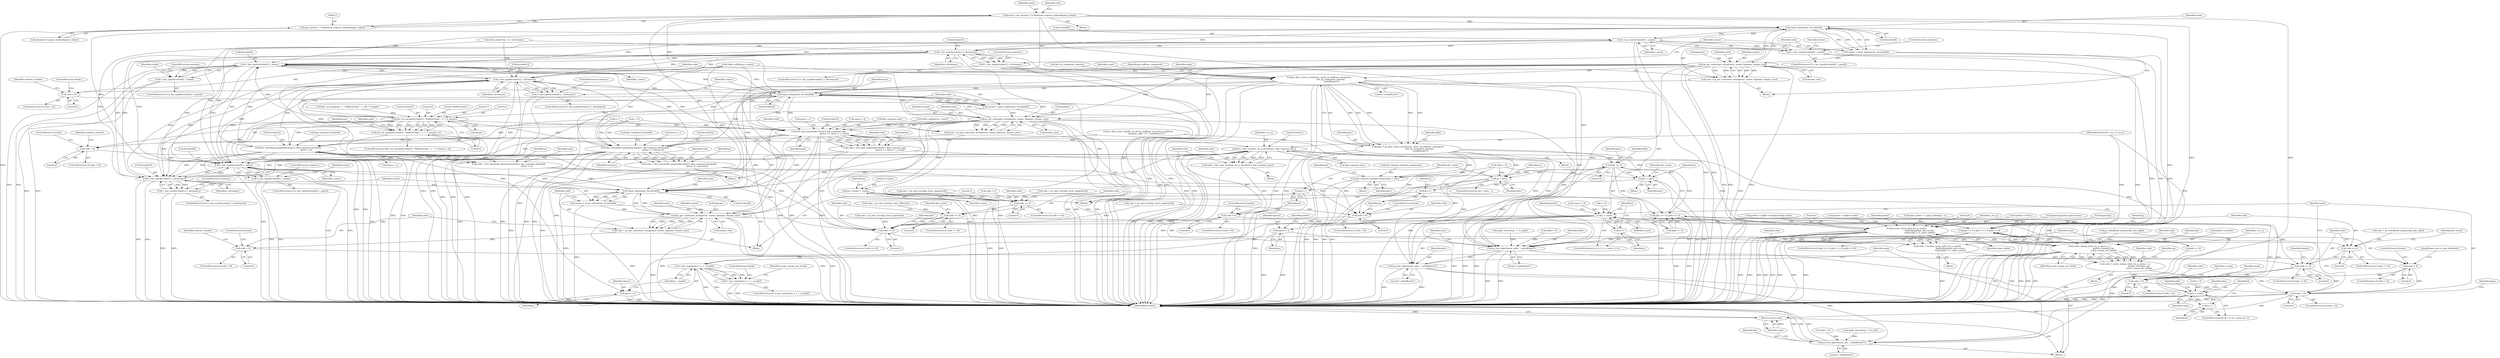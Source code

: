 digraph "0_ghostscript_f5c7555c30393e64ec1f5ab0dfae5b55b3b3fc78@pointer" {
"1000209" [label="(Call,mem = (gs_memory_t *) idmemory->spaces_indexed[space_index])"];
"1000211" [label="(Call,(gs_memory_t *) idmemory->spaces_indexed[space_index])"];
"1000287" [label="(Call,name_index(mem, &rvalue[0]))"];
"1000269" [label="(Call,r_has_type(&rvalue[0], t_name))"];
"1000268" [label="(Call,!r_has_type(&rvalue[0], t_name))"];
"1000278" [label="(Call,r_has_type(&rvalue[1], t_dictionary))"];
"1000277" [label="(Call,!r_has_type(&rvalue[1], t_dictionary))"];
"1000455" [label="(Call,r_has_type(&rvalue[0], t_name))"];
"1000454" [label="(Call,!r_has_type(&rvalue[0], t_name))"];
"1000464" [label="(Call,r_has_type(&rvalue[1], t_dictionary))"];
"1000463" [label="(Call,!r_has_type(&rvalue[1], t_dictionary))"];
"1000473" [label="(Call,name_index(mem, &rvalue[0]))"];
"1000471" [label="(Call,cname = name_index(mem, &rvalue[0]))"];
"1000481" [label="(Call,gs_get_colorname_string(mem, cname, &pname, &name_size))"];
"1000479" [label="(Call,code = gs_get_colorname_string(mem, cname, &pname, &name_size))"];
"1000489" [label="(Call,code < 0)"];
"1000643" [label="(Call,code >= 0)"];
"1000686" [label="(Call,code >= 0)"];
"1000791" [label="(Call,code >= 0)"];
"1000983" [label="(Call,code < 0)"];
"1001013" [label="(Call,code < 0)"];
"1001029" [label="(Return,return code;)"];
"1000505" [label="(Call,pc->cname = cname)"];
"1000551" [label="(Call,dict_spot_params(&rvalue[1], &pc->params.spot,\n                                                sprocs + j, tprocs + j, mem))"];
"1000549" [label="(Call,code = dict_spot_params(&rvalue[1], &pc->params.spot,\n                                                sprocs + j, tprocs + j, mem))"];
"1000634" [label="(Call,code < 0)"];
"1000712" [label="(Call,r_has_type(&rvalue[0], t_name))"];
"1000711" [label="(Call,!r_has_type(&rvalue[0], t_name))"];
"1000721" [label="(Call,r_has_type(&rvalue[1], t_dictionary))"];
"1000720" [label="(Call,!r_has_type(&rvalue[1], t_dictionary))"];
"1000730" [label="(Call,name_index(mem, &rvalue[0]))"];
"1000728" [label="(Call,cname = name_index(mem, &rvalue[0]))"];
"1000738" [label="(Call,gs_get_colorname_string(mem, cname, &pname, &name_size))"];
"1000736" [label="(Call,code = gs_get_colorname_string(mem, cname, &pname, &name_size))"];
"1000746" [label="(Call,code < 0)"];
"1001017" [label="(Call,gs_free_object(mem, pdht, \".sethalftone5\"))"];
"1001021" [label="(Call,gs_free_object(mem, phtc, \".sethalftone5\"))"];
"1001025" [label="(Call,gs_free_object(mem, pht, \".sethalftone5\"))"];
"1000771" [label="(Call,dict_spot_results(i_ctx_p, &rvalue[1], &pc->params.spot))"];
"1000769" [label="(Call,code = dict_spot_results(i_ctx_p, &rvalue[1], &pc->params.spot))"];
"1000784" [label="(Call,code < 0)"];
"1000927" [label="(Call,zscreen_enum_init(i_ctx_p, porder,\n                                         &phtc[j].params.spot.screen,\n                                         &sprocs[j], 0, 0, space_index))"];
"1000925" [label="(Call,code = zscreen_enum_init(i_ctx_p, porder,\n                                         &phtc[j].params.spot.screen,\n                                         &sprocs[j], 0, 0, space_index))"];
"1000948" [label="(Call,code < 0)"];
"1000967" [label="(Call,zcolor_remap_one(i_ctx_p, tprocs + j,\n                                            porder->transfer, igs,\n                                            zcolor_remap_one_finish))"];
"1000965" [label="(Call,code = zcolor_remap_one(i_ctx_p, tprocs + j,\n                                            porder->transfer, igs,\n                                            zcolor_remap_one_finish))"];
"1000521" [label="(Call,dict_int_param(&rvalue[1], \"HalftoneType\", 1, 7, 0, &type))"];
"1000520" [label="(Call,dict_int_param(&rvalue[1], \"HalftoneType\", 1, 7, 0, &type) < 0)"];
"1000589" [label="(Call,dict_threshold_params(&rvalue[1], &pc->params.threshold,\n                                                        tprocs + j))"];
"1000587" [label="(Call,code = dict_threshold_params(&rvalue[1], &pc->params.threshold,\n                                                        tprocs + j))"];
"1000612" [label="(Call,dict_threshold2_params(&rvalue[1], &pc->params.threshold2,\n                                                        tprocs + j, imemory))"];
"1000610" [label="(Call,code = dict_threshold2_params(&rvalue[1], &pc->params.threshold2,\n                                                        tprocs + j, imemory))"];
"1000285" [label="(Call,cname = name_index(mem, &rvalue[0]))"];
"1000295" [label="(Call,gs_get_colorname_string(mem, cname, &pname, &name_size))"];
"1000293" [label="(Call,code = gs_get_colorname_string(mem, cname, &pname, &name_size))"];
"1000303" [label="(Call,code < 0)"];
"1000362" [label="(Call,code >= 0)"];
"1000424" [label="(Call,code >= 0)"];
"1000386" [label="(Call,gs_alloc_struct_array(mem, count, gs_halftone_component,\n                                     &st_ht_component_element,\n                                     \".sethalftone5\"))"];
"1000384" [label="(Call,phtc = gs_alloc_struct_array(mem, count, gs_halftone_component,\n                                     &st_ht_component_element,\n                                     \".sethalftone5\"))"];
"1000409" [label="(Call,phtc == 0)"];
"1000408" [label="(Call,phtc == 0 || pdht == 0)"];
"1000404" [label="(Call,pht == 0 || phtc == 0 || pdht == 0)"];
"1000437" [label="(Call,pc = phtc)"];
"1000638" [label="(Call,pc++)"];
"1000652" [label="(Call,pht->params.multiple.components = phtc)"];
"1000695" [label="(Call,pc = phtc)"];
"1000788" [label="(Call,pc++)"];
"1000852" [label="(Call,j < count)"];
"1000855" [label="(Call,j++)"];
"1000889" [label="(Call,k < count)"];
"1000892" [label="(Call,k++)"];
"1000955" [label="(Call,r_has_type(tprocs + j, t__invalid))"];
"1000954" [label="(Call,!r_has_type(tprocs + j, t__invalid))"];
"1000956" [label="(Call,tprocs + j)"];
"1000969" [label="(Call,tprocs + j)"];
"1000641" [label="(Identifier,j)"];
"1000465" [label="(Call,&rvalue[1])"];
"1000281" [label="(Identifier,rvalue)"];
"1000484" [label="(Call,&pname)"];
"1000404" [label="(Call,pht == 0 || phtc == 0 || pdht == 0)"];
"1000296" [label="(Identifier,mem)"];
"1000697" [label="(Identifier,phtc)"];
"1000640" [label="(Call,j++)"];
"1000409" [label="(Call,phtc == 0)"];
"1000710" [label="(ControlStructure,if (!r_has_type(&rvalue[0], t_name)))"];
"1000363" [label="(Identifier,code)"];
"1000425" [label="(Identifier,code)"];
"1000900" [label="(Identifier,pdht)"];
"1000637" [label="(ControlStructure,break;)"];
"1000687" [label="(Identifier,code)"];
"1000889" [label="(Call,k < count)"];
"1000613" [label="(Call,&rvalue[1])"];
"1000549" [label="(Call,code = dict_spot_params(&rvalue[1], &pc->params.spot,\n                                                sprocs + j, tprocs + j, mem))"];
"1000791" [label="(Call,code >= 0)"];
"1001028" [label="(Literal,\".sethalftone5\")"];
"1000462" [label="(ControlStructure,if (!r_has_type(&rvalue[1], t_dictionary)))"];
"1000839" [label="(Call,make_istruct(esp - 1, 0, pdht))"];
"1000386" [label="(Call,gs_alloc_struct_array(mem, count, gs_halftone_component,\n                                     &st_ht_component_element,\n                                     \".sethalftone5\"))"];
"1000267" [label="(ControlStructure,if (!r_has_type(&rvalue[0], t_name)))"];
"1000472" [label="(Identifier,cname)"];
"1000300" [label="(Call,&name_size)"];
"1000456" [label="(Call,&rvalue[0])"];
"1000726" [label="(Identifier,t_dictionary)"];
"1001027" [label="(Identifier,pht)"];
"1001014" [label="(Identifier,code)"];
"1000411" [label="(Literal,0)"];
"1000786" [label="(Literal,0)"];
"1000541" [label="(Block,)"];
"1000959" [label="(Identifier,t__invalid)"];
"1000967" [label="(Call,zcolor_remap_one(i_ctx_p, tprocs + j,\n                                            porder->transfer, igs,\n                                            zcolor_remap_one_finish))"];
"1000926" [label="(Identifier,code)"];
"1000785" [label="(Identifier,code)"];
"1000886" [label="(Call,k = 0)"];
"1000471" [label="(Call,cname = name_index(mem, &rvalue[0]))"];
"1000906" [label="(Call,porder = &pdht->components[k].corder)"];
"1000439" [label="(Identifier,phtc)"];
"1001017" [label="(Call,gs_free_object(mem, pdht, \".sethalftone5\"))"];
"1000638" [label="(Call,pc++)"];
"1000297" [label="(Identifier,cname)"];
"1000394" [label="(Identifier,pdht)"];
"1000646" [label="(Block,)"];
"1001026" [label="(Identifier,mem)"];
"1000145" [label="(Call,*pht = 0)"];
"1000413" [label="(Identifier,pdht)"];
"1000956" [label="(Call,tprocs + j)"];
"1000276" [label="(ControlStructure,if (!r_has_type(&rvalue[1], t_dictionary)))"];
"1000486" [label="(Call,&name_size)"];
"1000193" [label="(Call,check_type(*(op - 1), t_dictionary))"];
"1000746" [label="(Call,code < 0)"];
"1000720" [label="(Call,!r_has_type(&rvalue[1], t_dictionary))"];
"1000947" [label="(ControlStructure,if (code < 0))"];
"1000644" [label="(Identifier,code)"];
"1001016" [label="(Block,)"];
"1000978" [label="(Identifier,op)"];
"1000751" [label="(Identifier,colorant_number)"];
"1000605" [label="(Identifier,pc)"];
"1000927" [label="(Call,zscreen_enum_init(i_ctx_p, porder,\n                                         &phtc[j].params.spot.screen,\n                                         &sprocs[j], 0, 0, space_index))"];
"1000983" [label="(Call,code < 0)"];
"1000962" [label="(Identifier,zcolor_remap_one_ostack)"];
"1001018" [label="(Identifier,mem)"];
"1000748" [label="(Literal,0)"];
"1000610" [label="(Call,code = dict_threshold2_params(&rvalue[1], &pc->params.threshold2,\n                                                        tprocs + j, imemory))"];
"1000719" [label="(ControlStructure,if (!r_has_type(&rvalue[1], t_dictionary)))"];
"1000393" [label="(Call,rc_alloc_struct_0(pdht, gx_device_halftone, &st_device_halftone,\n                          imemory, pdht = 0, \".sethalftone5\"))"];
"1001025" [label="(Call,gs_free_object(mem, pht, \".sethalftone5\"))"];
"1000790" [label="(ControlStructure,if (code >= 0))"];
"1000944" [label="(Literal,0)"];
"1000392" [label="(Literal,\".sethalftone5\")"];
"1000920" [label="(Identifier,phtc)"];
"1000488" [label="(ControlStructure,if (code < 0))"];
"1000551" [label="(Call,dict_spot_params(&rvalue[1], &pc->params.spot,\n                                                sprocs + j, tprocs + j, mem))"];
"1000277" [label="(Call,!r_has_type(&rvalue[1], t_dictionary))"];
"1000543" [label="(Call,code = gs_note_error(gs_error_rangecheck))"];
"1000985" [label="(Literal,0)"];
"1000722" [label="(Call,&rvalue[1])"];
"1000789" [label="(Identifier,pc)"];
"1000696" [label="(Identifier,pc)"];
"1000455" [label="(Call,r_has_type(&rvalue[0], t_name))"];
"1000302" [label="(ControlStructure,if (code < 0))"];
"1000519" [label="(ControlStructure,if (dict_int_param(&rvalue[1], \"HalftoneType\", 1, 7, 0, &type) < 0))"];
"1000971" [label="(Identifier,j)"];
"1000213" [label="(Call,idmemory->spaces_indexed[space_index])"];
"1000385" [label="(Identifier,phtc)"];
"1000833" [label="(Call,make_istruct(esp - 2, 0, pht))"];
"1000210" [label="(Identifier,mem)"];
"1000975" [label="(Identifier,igs)"];
"1000868" [label="(Call,porder = &pdht->order)"];
"1000424" [label="(Call,code >= 0)"];
"1000893" [label="(Identifier,k)"];
"1000951" [label="(ControlStructure,break;)"];
"1000929" [label="(Identifier,porder)"];
"1000848" [label="(ControlStructure,for (j = 0; j < count; j++))"];
"1000953" [label="(ControlStructure,if (!r_has_type(tprocs + j, t__invalid)))"];
"1000770" [label="(Identifier,code)"];
"1000952" [label="(JumpTarget,case ht_type_threshold:)"];
"1000445" [label="(Identifier,dict_enum)"];
"1000955" [label="(Call,r_has_type(tprocs + j, t__invalid))"];
"1000948" [label="(Call,code < 0)"];
"1000364" [label="(Literal,0)"];
"1000688" [label="(Literal,0)"];
"1000417" [label="(Identifier,j)"];
"1000408" [label="(Call,phtc == 0 || pdht == 0)"];
"1000980" [label="(ControlStructure,break;)"];
"1000405" [label="(Call,pht == 0)"];
"1000203" [label="(Call,space_index = r_space_index(op - 1))"];
"1000712" [label="(Call,r_has_type(&rvalue[0], t_name))"];
"1000772" [label="(Identifier,i_ctx_p)"];
"1000284" [label="(ControlStructure,continue;)"];
"1000729" [label="(Identifier,cname)"];
"1000491" [label="(Literal,0)"];
"1000520" [label="(Call,dict_int_param(&rvalue[1], \"HalftoneType\", 1, 7, 0, &type) < 0)"];
"1000787" [label="(ControlStructure,break;)"];
"1001015" [label="(Literal,0)"];
"1000783" [label="(ControlStructure,if (code < 0))"];
"1000945" [label="(Literal,0)"];
"1000960" [label="(Block,)"];
"1000891" [label="(Identifier,count)"];
"1000219" [label="(Identifier,code)"];
"1000512" [label="(Identifier,pc)"];
"1000469" [label="(Identifier,t_dictionary)"];
"1000209" [label="(Call,mem = (gs_memory_t *) idmemory->spaces_indexed[space_index])"];
"1000275" [label="(ControlStructure,continue;)"];
"1001012" [label="(ControlStructure,if (code < 0))"];
"1000475" [label="(Call,&rvalue[0])"];
"1000685" [label="(ControlStructure,if (code >= 0))"];
"1000745" [label="(ControlStructure,if (code < 0))"];
"1000652" [label="(Call,pht->params.multiple.components = phtc)"];
"1000274" [label="(Identifier,t_name)"];
"1000134" [label="(Call,*phtc = 0)"];
"1000711" [label="(Call,!r_has_type(&rvalue[0], t_name))"];
"1000984" [label="(Identifier,code)"];
"1000298" [label="(Call,&pname)"];
"1000220" [label="(Call,dict_int_param(op - 1, \"HalftoneType\", 1, 100, 0, &type))"];
"1000982" [label="(ControlStructure,if (code < 0))"];
"1000470" [label="(ControlStructure,continue;)"];
"1000717" [label="(Identifier,t_name)"];
"1000473" [label="(Call,name_index(mem, &rvalue[0]))"];
"1000721" [label="(Call,r_has_type(&rvalue[1], t_dictionary))"];
"1000639" [label="(Identifier,pc)"];
"1001024" [label="(Literal,\".sethalftone5\")"];
"1000489" [label="(Call,code < 0)"];
"1000126" [label="(MethodParameterIn,i_ctx_t *i_ctx_p)"];
"1000768" [label="(Block,)"];
"1000532" [label="(Literal,0)"];
"1000633" [label="(ControlStructure,if (code < 0))"];
"1000730" [label="(Call,name_index(mem, &rvalue[0]))"];
"1000463" [label="(Call,!r_has_type(&rvalue[1], t_dictionary))"];
"1000303" [label="(Call,code < 0)"];
"1000341" [label="(Call,code = gs_note_error(gs_error_rangecheck))"];
"1000739" [label="(Identifier,mem)"];
"1000724" [label="(Identifier,rvalue)"];
"1000285" [label="(Call,cname = name_index(mem, &rvalue[0]))"];
"1000295" [label="(Call,gs_get_colorname_string(mem, cname, &pname, &name_size))"];
"1000269" [label="(Call,r_has_type(&rvalue[0], t_name))"];
"1000792" [label="(Identifier,code)"];
"1000849" [label="(Call,j = 0)"];
"1000474" [label="(Identifier,mem)"];
"1000255" [label="(Block,)"];
"1000727" [label="(ControlStructure,continue;)"];
"1000460" [label="(Identifier,t_name)"];
"1000695" [label="(Call,pc = phtc)"];
"1000279" [label="(Call,&rvalue[1])"];
"1000612" [label="(Call,dict_threshold2_params(&rvalue[1], &pc->params.threshold2,\n                                                        tprocs + j, imemory))"];
"1000771" [label="(Call,dict_spot_results(i_ctx_p, &rvalue[1], &pc->params.spot))"];
"1000740" [label="(Identifier,cname)"];
"1000600" [label="(Call,tprocs + j)"];
"1000550" [label="(Identifier,code)"];
"1000635" [label="(Identifier,code)"];
"1001022" [label="(Identifier,mem)"];
"1000426" [label="(Literal,0)"];
"1000885" [label="(ControlStructure,for (k = 0; k < count; k++))"];
"1000483" [label="(Identifier,cname)"];
"1000365" [label="(Block,)"];
"1000438" [label="(Identifier,pc)"];
"1000362" [label="(Call,code >= 0)"];
"1000925" [label="(Call,code = zscreen_enum_init(i_ctx_p, porder,\n                                         &phtc[j].params.spot.screen,\n                                         &sprocs[j], 0, 0, space_index))"];
"1000694" [label="(ControlStructure,for (pc = phtc; ; ))"];
"1000856" [label="(Identifier,j)"];
"1000283" [label="(Identifier,t_dictionary)"];
"1000565" [label="(Call,tprocs + j)"];
"1000268" [label="(Call,!r_has_type(&rvalue[0], t_name))"];
"1000588" [label="(Identifier,code)"];
"1000860" [label="(Identifier,porder)"];
"1000412" [label="(Call,pdht == 0)"];
"1000634" [label="(Call,code < 0)"];
"1000737" [label="(Identifier,code)"];
"1000972" [label="(Call,porder->transfer)"];
"1000698" [label="(Block,)"];
"1000387" [label="(Identifier,mem)"];
"1000853" [label="(Identifier,j)"];
"1000957" [label="(Identifier,tprocs)"];
"1000660" [label="(Identifier,phtc)"];
"1000954" [label="(Call,!r_has_type(tprocs + j, t__invalid))"];
"1000793" [label="(Literal,0)"];
"1000966" [label="(Identifier,code)"];
"1000270" [label="(Call,&rvalue[0])"];
"1000552" [label="(Call,&rvalue[1])"];
"1000797" [label="(Identifier,odepth)"];
"1000308" [label="(Identifier,colorant_number)"];
"1000464" [label="(Call,r_has_type(&rvalue[1], t_dictionary))"];
"1000973" [label="(Identifier,porder)"];
"1000691" [label="(Identifier,dict_enum)"];
"1000741" [label="(Call,&pname)"];
"1000305" [label="(Literal,0)"];
"1000357" [label="(Call,code = gs_note_error(gs_error_rangecheck))"];
"1000645" [label="(Literal,0)"];
"1000989" [label="(Identifier,o_stack)"];
"1000522" [label="(Call,&rvalue[1])"];
"1000494" [label="(Identifier,colorant_number)"];
"1000530" [label="(Call,&type)"];
"1000626" [label="(Identifier,imemory)"];
"1000211" [label="(Call,(gs_memory_t *) idmemory->spaces_indexed[space_index])"];
"1000287" [label="(Call,name_index(mem, &rvalue[0]))"];
"1000731" [label="(Identifier,mem)"];
"1000149" [label="(Call,*pdht = 0)"];
"1000371" [label="(Call,refset_null(tprocs, count))"];
"1000492" [label="(ControlStructure,break;)"];
"1000367" [label="(Literal,5)"];
"1000718" [label="(ControlStructure,continue;)"];
"1001032" [label="(Identifier,npop)"];
"1001030" [label="(Identifier,code)"];
"1000479" [label="(Call,code = gs_get_colorname_string(mem, cname, &pname, &name_size))"];
"1000642" [label="(ControlStructure,if (code >= 0))"];
"1000665" [label="(Identifier,pht)"];
"1000433" [label="(Block,)"];
"1000968" [label="(Identifier,i_ctx_p)"];
"1000304" [label="(Identifier,code)"];
"1000617" [label="(Call,&pc->params.threshold2)"];
"1000231" [label="(Call,code < 0)"];
"1001010" [label="(Identifier,npop)"];
"1000437" [label="(Call,pc = phtc)"];
"1000509" [label="(Identifier,cname)"];
"1000127" [label="(Block,)"];
"1000562" [label="(Call,sprocs + j)"];
"1000928" [label="(Identifier,i_ctx_p)"];
"1000859" [label="(Call,*porder = NULL)"];
"1000653" [label="(Call,pht->params.multiple.components)"];
"1000949" [label="(Identifier,code)"];
"1000390" [label="(Call,&st_ht_component_element)"];
"1000289" [label="(Call,&rvalue[0])"];
"1000587" [label="(Call,code = dict_threshold_params(&rvalue[1], &pc->params.threshold,\n                                                        tprocs + j))"];
"1000286" [label="(Identifier,cname)"];
"1000623" [label="(Call,tprocs + j)"];
"1000679" [label="(Call,code = gs_sethalftone_prepare(igs, pht, pdht))"];
"1000611" [label="(Identifier,code)"];
"1000403" [label="(ControlStructure,if (pht == 0 || phtc == 0 || pdht == 0))"];
"1000892" [label="(Call,k++)"];
"1000454" [label="(Call,!r_has_type(&rvalue[0], t_name))"];
"1000506" [label="(Call,pc->cname)"];
"1000490" [label="(Identifier,code)"];
"1000852" [label="(Call,j < count)"];
"1000361" [label="(ControlStructure,if (code >= 0))"];
"1000950" [label="(Literal,0)"];
"1000594" [label="(Call,&pc->params.threshold)"];
"1000529" [label="(Literal,0)"];
"1000590" [label="(Call,&rvalue[1])"];
"1000965" [label="(Call,code = zcolor_remap_one(i_ctx_p, tprocs + j,\n                                            porder->transfer, igs,\n                                            zcolor_remap_one_finish))"];
"1000556" [label="(Call,&pc->params.spot)"];
"1000480" [label="(Identifier,code)"];
"1000384" [label="(Call,phtc = gs_alloc_struct_array(mem, count, gs_halftone_component,\n                                     &st_ht_component_element,\n                                     \".sethalftone5\"))"];
"1000681" [label="(Call,gs_sethalftone_prepare(igs, pht, pdht))"];
"1000738" [label="(Call,gs_get_colorname_string(mem, cname, &pname, &name_size))"];
"1000526" [label="(Literal,\"HalftoneType\")"];
"1000294" [label="(Identifier,code)"];
"1000534" [label="(Call,code = gs_note_error(gs_error_typecheck))"];
"1000855" [label="(Call,j++)"];
"1000930" [label="(Call,&phtc[j].params.spot.screen)"];
"1000736" [label="(Call,code = gs_get_colorname_string(mem, cname, &pname, &name_size))"];
"1000777" [label="(Call,&pc->params.spot)"];
"1000923" [label="(Block,)"];
"1000528" [label="(Literal,7)"];
"1000348" [label="(Call,count == 0)"];
"1000784" [label="(Call,code < 0)"];
"1000769" [label="(Call,code = dict_spot_results(i_ctx_p, &rvalue[1], &pc->params.spot))"];
"1000713" [label="(Call,&rvalue[0])"];
"1001023" [label="(Identifier,phtc)"];
"1000440" [label="(Block,)"];
"1000946" [label="(Identifier,space_index)"];
"1000467" [label="(Identifier,rvalue)"];
"1000749" [label="(ControlStructure,break;)"];
"1000969" [label="(Call,tprocs + j)"];
"1000527" [label="(Literal,1)"];
"1000636" [label="(Literal,0)"];
"1000958" [label="(Identifier,j)"];
"1001021" [label="(Call,gs_free_object(mem, phtc, \".sethalftone5\"))"];
"1001029" [label="(Return,return code;)"];
"1000728" [label="(Call,cname = name_index(mem, &rvalue[0]))"];
"1000747" [label="(Identifier,code)"];
"1000940" [label="(Call,&sprocs[j])"];
"1000589" [label="(Call,dict_threshold_params(&rvalue[1], &pc->params.threshold,\n                                                        tprocs + j))"];
"1000629" [label="(Identifier,pc)"];
"1000574" [label="(Identifier,pc)"];
"1000429" [label="(Identifier,dict_enum)"];
"1000788" [label="(Call,pc++)"];
"1001042" [label="(MethodReturn,RET)"];
"1000643" [label="(Call,code >= 0)"];
"1000423" [label="(ControlStructure,if (code >= 0))"];
"1000743" [label="(Call,&name_size)"];
"1001019" [label="(Identifier,pdht)"];
"1000540" [label="(Identifier,type)"];
"1000732" [label="(Call,&rvalue[0])"];
"1000976" [label="(Identifier,zcolor_remap_one_finish)"];
"1000306" [label="(ControlStructure,break;)"];
"1000970" [label="(Identifier,tprocs)"];
"1000461" [label="(ControlStructure,continue;)"];
"1000521" [label="(Call,dict_int_param(&rvalue[1], \"HalftoneType\", 1, 7, 0, &type))"];
"1001013" [label="(Call,code < 0)"];
"1000453" [label="(ControlStructure,if (!r_has_type(&rvalue[0], t_name)))"];
"1001020" [label="(Literal,\".sethalftone5\")"];
"1000482" [label="(Identifier,mem)"];
"1000288" [label="(Identifier,mem)"];
"1000773" [label="(Call,&rvalue[1])"];
"1000505" [label="(Call,pc->cname = cname)"];
"1000278" [label="(Call,r_has_type(&rvalue[1], t_dictionary))"];
"1000535" [label="(Identifier,code)"];
"1000419" [label="(Call,code = gs_note_error(gs_error_VMerror))"];
"1000388" [label="(Identifier,count)"];
"1000389" [label="(Identifier,gs_halftone_component)"];
"1000686" [label="(Call,code >= 0)"];
"1000410" [label="(Identifier,phtc)"];
"1000434" [label="(Call,j = 0)"];
"1000702" [label="(Identifier,dict_enum)"];
"1000890" [label="(Identifier,k)"];
"1000568" [label="(Identifier,mem)"];
"1000481" [label="(Call,gs_get_colorname_string(mem, cname, &pname, &name_size))"];
"1000649" [label="(Identifier,pht)"];
"1000368" [label="(Call,refset_null(sprocs, count))"];
"1000293" [label="(Call,code = gs_get_colorname_string(mem, cname, &pname, &name_size))"];
"1000854" [label="(Identifier,count)"];
"1000209" -> "1000127"  [label="AST: "];
"1000209" -> "1000211"  [label="CFG: "];
"1000210" -> "1000209"  [label="AST: "];
"1000211" -> "1000209"  [label="AST: "];
"1000219" -> "1000209"  [label="CFG: "];
"1000209" -> "1001042"  [label="DDG: "];
"1000209" -> "1001042"  [label="DDG: "];
"1000211" -> "1000209"  [label="DDG: "];
"1000209" -> "1000287"  [label="DDG: "];
"1000209" -> "1000386"  [label="DDG: "];
"1000209" -> "1000473"  [label="DDG: "];
"1000209" -> "1000730"  [label="DDG: "];
"1000209" -> "1001017"  [label="DDG: "];
"1000211" -> "1000213"  [label="CFG: "];
"1000212" -> "1000211"  [label="AST: "];
"1000213" -> "1000211"  [label="AST: "];
"1000211" -> "1001042"  [label="DDG: "];
"1000287" -> "1000285"  [label="AST: "];
"1000287" -> "1000289"  [label="CFG: "];
"1000288" -> "1000287"  [label="AST: "];
"1000289" -> "1000287"  [label="AST: "];
"1000285" -> "1000287"  [label="CFG: "];
"1000287" -> "1001042"  [label="DDG: "];
"1000287" -> "1000269"  [label="DDG: "];
"1000287" -> "1000285"  [label="DDG: "];
"1000287" -> "1000285"  [label="DDG: "];
"1000295" -> "1000287"  [label="DDG: "];
"1000269" -> "1000287"  [label="DDG: "];
"1000278" -> "1000287"  [label="DDG: "];
"1000287" -> "1000295"  [label="DDG: "];
"1000287" -> "1000455"  [label="DDG: "];
"1000287" -> "1000712"  [label="DDG: "];
"1000269" -> "1000268"  [label="AST: "];
"1000269" -> "1000274"  [label="CFG: "];
"1000270" -> "1000269"  [label="AST: "];
"1000274" -> "1000269"  [label="AST: "];
"1000268" -> "1000269"  [label="CFG: "];
"1000269" -> "1001042"  [label="DDG: "];
"1000269" -> "1001042"  [label="DDG: "];
"1000269" -> "1000268"  [label="DDG: "];
"1000269" -> "1000268"  [label="DDG: "];
"1000278" -> "1000269"  [label="DDG: "];
"1000269" -> "1000278"  [label="DDG: "];
"1000269" -> "1000455"  [label="DDG: "];
"1000269" -> "1000455"  [label="DDG: "];
"1000269" -> "1000712"  [label="DDG: "];
"1000269" -> "1000712"  [label="DDG: "];
"1000268" -> "1000267"  [label="AST: "];
"1000275" -> "1000268"  [label="CFG: "];
"1000281" -> "1000268"  [label="CFG: "];
"1000268" -> "1001042"  [label="DDG: "];
"1000268" -> "1001042"  [label="DDG: "];
"1000278" -> "1000277"  [label="AST: "];
"1000278" -> "1000283"  [label="CFG: "];
"1000279" -> "1000278"  [label="AST: "];
"1000283" -> "1000278"  [label="AST: "];
"1000277" -> "1000278"  [label="CFG: "];
"1000278" -> "1001042"  [label="DDG: "];
"1000278" -> "1001042"  [label="DDG: "];
"1000278" -> "1000277"  [label="DDG: "];
"1000278" -> "1000277"  [label="DDG: "];
"1000193" -> "1000278"  [label="DDG: "];
"1000278" -> "1000455"  [label="DDG: "];
"1000278" -> "1000464"  [label="DDG: "];
"1000278" -> "1000464"  [label="DDG: "];
"1000278" -> "1000712"  [label="DDG: "];
"1000278" -> "1000721"  [label="DDG: "];
"1000278" -> "1000721"  [label="DDG: "];
"1000277" -> "1000276"  [label="AST: "];
"1000284" -> "1000277"  [label="CFG: "];
"1000286" -> "1000277"  [label="CFG: "];
"1000277" -> "1001042"  [label="DDG: "];
"1000277" -> "1001042"  [label="DDG: "];
"1000455" -> "1000454"  [label="AST: "];
"1000455" -> "1000460"  [label="CFG: "];
"1000456" -> "1000455"  [label="AST: "];
"1000460" -> "1000455"  [label="AST: "];
"1000454" -> "1000455"  [label="CFG: "];
"1000455" -> "1001042"  [label="DDG: "];
"1000455" -> "1001042"  [label="DDG: "];
"1000455" -> "1000454"  [label="DDG: "];
"1000455" -> "1000454"  [label="DDG: "];
"1000464" -> "1000455"  [label="DDG: "];
"1000589" -> "1000455"  [label="DDG: "];
"1000473" -> "1000455"  [label="DDG: "];
"1000551" -> "1000455"  [label="DDG: "];
"1000612" -> "1000455"  [label="DDG: "];
"1000521" -> "1000455"  [label="DDG: "];
"1000455" -> "1000464"  [label="DDG: "];
"1000455" -> "1000473"  [label="DDG: "];
"1000455" -> "1000712"  [label="DDG: "];
"1000455" -> "1000712"  [label="DDG: "];
"1000454" -> "1000453"  [label="AST: "];
"1000461" -> "1000454"  [label="CFG: "];
"1000467" -> "1000454"  [label="CFG: "];
"1000454" -> "1001042"  [label="DDG: "];
"1000454" -> "1001042"  [label="DDG: "];
"1000464" -> "1000463"  [label="AST: "];
"1000464" -> "1000469"  [label="CFG: "];
"1000465" -> "1000464"  [label="AST: "];
"1000469" -> "1000464"  [label="AST: "];
"1000463" -> "1000464"  [label="CFG: "];
"1000464" -> "1001042"  [label="DDG: "];
"1000464" -> "1001042"  [label="DDG: "];
"1000464" -> "1000463"  [label="DDG: "];
"1000464" -> "1000463"  [label="DDG: "];
"1000589" -> "1000464"  [label="DDG: "];
"1000551" -> "1000464"  [label="DDG: "];
"1000612" -> "1000464"  [label="DDG: "];
"1000521" -> "1000464"  [label="DDG: "];
"1000193" -> "1000464"  [label="DDG: "];
"1000464" -> "1000473"  [label="DDG: "];
"1000464" -> "1000521"  [label="DDG: "];
"1000464" -> "1000712"  [label="DDG: "];
"1000464" -> "1000721"  [label="DDG: "];
"1000464" -> "1000721"  [label="DDG: "];
"1000463" -> "1000462"  [label="AST: "];
"1000470" -> "1000463"  [label="CFG: "];
"1000472" -> "1000463"  [label="CFG: "];
"1000463" -> "1001042"  [label="DDG: "];
"1000463" -> "1001042"  [label="DDG: "];
"1000473" -> "1000471"  [label="AST: "];
"1000473" -> "1000475"  [label="CFG: "];
"1000474" -> "1000473"  [label="AST: "];
"1000475" -> "1000473"  [label="AST: "];
"1000471" -> "1000473"  [label="CFG: "];
"1000473" -> "1001042"  [label="DDG: "];
"1000473" -> "1000471"  [label="DDG: "];
"1000473" -> "1000471"  [label="DDG: "];
"1000295" -> "1000473"  [label="DDG: "];
"1000386" -> "1000473"  [label="DDG: "];
"1000481" -> "1000473"  [label="DDG: "];
"1000551" -> "1000473"  [label="DDG: "];
"1000473" -> "1000481"  [label="DDG: "];
"1000473" -> "1000521"  [label="DDG: "];
"1000473" -> "1000551"  [label="DDG: "];
"1000473" -> "1000589"  [label="DDG: "];
"1000473" -> "1000612"  [label="DDG: "];
"1000473" -> "1000712"  [label="DDG: "];
"1000471" -> "1000440"  [label="AST: "];
"1000472" -> "1000471"  [label="AST: "];
"1000480" -> "1000471"  [label="CFG: "];
"1000471" -> "1001042"  [label="DDG: "];
"1000471" -> "1000481"  [label="DDG: "];
"1000481" -> "1000479"  [label="AST: "];
"1000481" -> "1000486"  [label="CFG: "];
"1000482" -> "1000481"  [label="AST: "];
"1000483" -> "1000481"  [label="AST: "];
"1000484" -> "1000481"  [label="AST: "];
"1000486" -> "1000481"  [label="AST: "];
"1000479" -> "1000481"  [label="CFG: "];
"1000481" -> "1001042"  [label="DDG: "];
"1000481" -> "1001042"  [label="DDG: "];
"1000481" -> "1001042"  [label="DDG: "];
"1000481" -> "1001042"  [label="DDG: "];
"1000481" -> "1000479"  [label="DDG: "];
"1000481" -> "1000479"  [label="DDG: "];
"1000481" -> "1000479"  [label="DDG: "];
"1000481" -> "1000479"  [label="DDG: "];
"1000295" -> "1000481"  [label="DDG: "];
"1000295" -> "1000481"  [label="DDG: "];
"1000481" -> "1000505"  [label="DDG: "];
"1000481" -> "1000551"  [label="DDG: "];
"1000481" -> "1000730"  [label="DDG: "];
"1000481" -> "1000738"  [label="DDG: "];
"1000481" -> "1000738"  [label="DDG: "];
"1000481" -> "1001017"  [label="DDG: "];
"1000479" -> "1000440"  [label="AST: "];
"1000480" -> "1000479"  [label="AST: "];
"1000490" -> "1000479"  [label="CFG: "];
"1000479" -> "1001042"  [label="DDG: "];
"1000479" -> "1000489"  [label="DDG: "];
"1000489" -> "1000488"  [label="AST: "];
"1000489" -> "1000491"  [label="CFG: "];
"1000490" -> "1000489"  [label="AST: "];
"1000491" -> "1000489"  [label="AST: "];
"1000492" -> "1000489"  [label="CFG: "];
"1000494" -> "1000489"  [label="CFG: "];
"1000489" -> "1000643"  [label="DDG: "];
"1000643" -> "1000642"  [label="AST: "];
"1000643" -> "1000645"  [label="CFG: "];
"1000644" -> "1000643"  [label="AST: "];
"1000645" -> "1000643"  [label="AST: "];
"1000649" -> "1000643"  [label="CFG: "];
"1000687" -> "1000643"  [label="CFG: "];
"1000549" -> "1000643"  [label="DDG: "];
"1000587" -> "1000643"  [label="DDG: "];
"1000610" -> "1000643"  [label="DDG: "];
"1000424" -> "1000643"  [label="DDG: "];
"1000634" -> "1000643"  [label="DDG: "];
"1000543" -> "1000643"  [label="DDG: "];
"1000534" -> "1000643"  [label="DDG: "];
"1000643" -> "1000686"  [label="DDG: "];
"1000686" -> "1000685"  [label="AST: "];
"1000686" -> "1000688"  [label="CFG: "];
"1000687" -> "1000686"  [label="AST: "];
"1000688" -> "1000686"  [label="AST: "];
"1000691" -> "1000686"  [label="CFG: "];
"1000792" -> "1000686"  [label="CFG: "];
"1000679" -> "1000686"  [label="DDG: "];
"1000686" -> "1000791"  [label="DDG: "];
"1000791" -> "1000790"  [label="AST: "];
"1000791" -> "1000793"  [label="CFG: "];
"1000792" -> "1000791"  [label="AST: "];
"1000793" -> "1000791"  [label="AST: "];
"1000797" -> "1000791"  [label="CFG: "];
"1001014" -> "1000791"  [label="CFG: "];
"1000791" -> "1001042"  [label="DDG: "];
"1000784" -> "1000791"  [label="DDG: "];
"1000746" -> "1000791"  [label="DDG: "];
"1000791" -> "1000983"  [label="DDG: "];
"1000791" -> "1001013"  [label="DDG: "];
"1000983" -> "1000982"  [label="AST: "];
"1000983" -> "1000985"  [label="CFG: "];
"1000984" -> "1000983"  [label="AST: "];
"1000985" -> "1000983"  [label="AST: "];
"1000989" -> "1000983"  [label="CFG: "];
"1001010" -> "1000983"  [label="CFG: "];
"1000965" -> "1000983"  [label="DDG: "];
"1000948" -> "1000983"  [label="DDG: "];
"1000983" -> "1001013"  [label="DDG: "];
"1001013" -> "1001012"  [label="AST: "];
"1001013" -> "1001015"  [label="CFG: "];
"1001014" -> "1001013"  [label="AST: "];
"1001015" -> "1001013"  [label="AST: "];
"1001018" -> "1001013"  [label="CFG: "];
"1001032" -> "1001013"  [label="CFG: "];
"1001013" -> "1001042"  [label="DDG: "];
"1001013" -> "1001042"  [label="DDG: "];
"1000965" -> "1001013"  [label="DDG: "];
"1000948" -> "1001013"  [label="DDG: "];
"1001013" -> "1001029"  [label="DDG: "];
"1001029" -> "1001016"  [label="AST: "];
"1001029" -> "1001030"  [label="CFG: "];
"1001030" -> "1001029"  [label="AST: "];
"1001042" -> "1001029"  [label="CFG: "];
"1001029" -> "1001042"  [label="DDG: "];
"1001030" -> "1001029"  [label="DDG: "];
"1000505" -> "1000440"  [label="AST: "];
"1000505" -> "1000509"  [label="CFG: "];
"1000506" -> "1000505"  [label="AST: "];
"1000509" -> "1000505"  [label="AST: "];
"1000512" -> "1000505"  [label="CFG: "];
"1000505" -> "1001042"  [label="DDG: "];
"1000505" -> "1001042"  [label="DDG: "];
"1000551" -> "1000549"  [label="AST: "];
"1000551" -> "1000568"  [label="CFG: "];
"1000552" -> "1000551"  [label="AST: "];
"1000556" -> "1000551"  [label="AST: "];
"1000562" -> "1000551"  [label="AST: "];
"1000565" -> "1000551"  [label="AST: "];
"1000568" -> "1000551"  [label="AST: "];
"1000549" -> "1000551"  [label="CFG: "];
"1000551" -> "1001042"  [label="DDG: "];
"1000551" -> "1001042"  [label="DDG: "];
"1000551" -> "1001042"  [label="DDG: "];
"1000551" -> "1001042"  [label="DDG: "];
"1000551" -> "1001042"  [label="DDG: "];
"1000551" -> "1000549"  [label="DDG: "];
"1000551" -> "1000549"  [label="DDG: "];
"1000551" -> "1000549"  [label="DDG: "];
"1000551" -> "1000549"  [label="DDG: "];
"1000551" -> "1000549"  [label="DDG: "];
"1000521" -> "1000551"  [label="DDG: "];
"1000368" -> "1000551"  [label="DDG: "];
"1000640" -> "1000551"  [label="DDG: "];
"1000434" -> "1000551"  [label="DDG: "];
"1000371" -> "1000551"  [label="DDG: "];
"1000551" -> "1000712"  [label="DDG: "];
"1000551" -> "1000721"  [label="DDG: "];
"1000551" -> "1000730"  [label="DDG: "];
"1000551" -> "1000771"  [label="DDG: "];
"1000551" -> "1001017"  [label="DDG: "];
"1000549" -> "1000541"  [label="AST: "];
"1000550" -> "1000549"  [label="AST: "];
"1000574" -> "1000549"  [label="CFG: "];
"1000549" -> "1001042"  [label="DDG: "];
"1000549" -> "1000634"  [label="DDG: "];
"1000634" -> "1000633"  [label="AST: "];
"1000634" -> "1000636"  [label="CFG: "];
"1000635" -> "1000634"  [label="AST: "];
"1000636" -> "1000634"  [label="AST: "];
"1000637" -> "1000634"  [label="CFG: "];
"1000639" -> "1000634"  [label="CFG: "];
"1000587" -> "1000634"  [label="DDG: "];
"1000610" -> "1000634"  [label="DDG: "];
"1000543" -> "1000634"  [label="DDG: "];
"1000712" -> "1000711"  [label="AST: "];
"1000712" -> "1000717"  [label="CFG: "];
"1000713" -> "1000712"  [label="AST: "];
"1000717" -> "1000712"  [label="AST: "];
"1000711" -> "1000712"  [label="CFG: "];
"1000712" -> "1001042"  [label="DDG: "];
"1000712" -> "1001042"  [label="DDG: "];
"1000712" -> "1000711"  [label="DDG: "];
"1000712" -> "1000711"  [label="DDG: "];
"1000771" -> "1000712"  [label="DDG: "];
"1000589" -> "1000712"  [label="DDG: "];
"1000721" -> "1000712"  [label="DDG: "];
"1000730" -> "1000712"  [label="DDG: "];
"1000612" -> "1000712"  [label="DDG: "];
"1000521" -> "1000712"  [label="DDG: "];
"1000712" -> "1000721"  [label="DDG: "];
"1000712" -> "1000730"  [label="DDG: "];
"1000711" -> "1000710"  [label="AST: "];
"1000718" -> "1000711"  [label="CFG: "];
"1000724" -> "1000711"  [label="CFG: "];
"1000711" -> "1001042"  [label="DDG: "];
"1000711" -> "1001042"  [label="DDG: "];
"1000721" -> "1000720"  [label="AST: "];
"1000721" -> "1000726"  [label="CFG: "];
"1000722" -> "1000721"  [label="AST: "];
"1000726" -> "1000721"  [label="AST: "];
"1000720" -> "1000721"  [label="CFG: "];
"1000721" -> "1001042"  [label="DDG: "];
"1000721" -> "1001042"  [label="DDG: "];
"1000721" -> "1000720"  [label="DDG: "];
"1000721" -> "1000720"  [label="DDG: "];
"1000771" -> "1000721"  [label="DDG: "];
"1000589" -> "1000721"  [label="DDG: "];
"1000612" -> "1000721"  [label="DDG: "];
"1000521" -> "1000721"  [label="DDG: "];
"1000193" -> "1000721"  [label="DDG: "];
"1000721" -> "1000730"  [label="DDG: "];
"1000721" -> "1000771"  [label="DDG: "];
"1000720" -> "1000719"  [label="AST: "];
"1000727" -> "1000720"  [label="CFG: "];
"1000729" -> "1000720"  [label="CFG: "];
"1000720" -> "1001042"  [label="DDG: "];
"1000720" -> "1001042"  [label="DDG: "];
"1000730" -> "1000728"  [label="AST: "];
"1000730" -> "1000732"  [label="CFG: "];
"1000731" -> "1000730"  [label="AST: "];
"1000732" -> "1000730"  [label="AST: "];
"1000728" -> "1000730"  [label="CFG: "];
"1000730" -> "1001042"  [label="DDG: "];
"1000730" -> "1000728"  [label="DDG: "];
"1000730" -> "1000728"  [label="DDG: "];
"1000295" -> "1000730"  [label="DDG: "];
"1000738" -> "1000730"  [label="DDG: "];
"1000386" -> "1000730"  [label="DDG: "];
"1000730" -> "1000738"  [label="DDG: "];
"1000730" -> "1000771"  [label="DDG: "];
"1000728" -> "1000698"  [label="AST: "];
"1000729" -> "1000728"  [label="AST: "];
"1000737" -> "1000728"  [label="CFG: "];
"1000728" -> "1001042"  [label="DDG: "];
"1000728" -> "1000738"  [label="DDG: "];
"1000738" -> "1000736"  [label="AST: "];
"1000738" -> "1000743"  [label="CFG: "];
"1000739" -> "1000738"  [label="AST: "];
"1000740" -> "1000738"  [label="AST: "];
"1000741" -> "1000738"  [label="AST: "];
"1000743" -> "1000738"  [label="AST: "];
"1000736" -> "1000738"  [label="CFG: "];
"1000738" -> "1001042"  [label="DDG: "];
"1000738" -> "1001042"  [label="DDG: "];
"1000738" -> "1001042"  [label="DDG: "];
"1000738" -> "1001042"  [label="DDG: "];
"1000738" -> "1000736"  [label="DDG: "];
"1000738" -> "1000736"  [label="DDG: "];
"1000738" -> "1000736"  [label="DDG: "];
"1000738" -> "1000736"  [label="DDG: "];
"1000295" -> "1000738"  [label="DDG: "];
"1000295" -> "1000738"  [label="DDG: "];
"1000738" -> "1001017"  [label="DDG: "];
"1000736" -> "1000698"  [label="AST: "];
"1000737" -> "1000736"  [label="AST: "];
"1000747" -> "1000736"  [label="CFG: "];
"1000736" -> "1001042"  [label="DDG: "];
"1000736" -> "1000746"  [label="DDG: "];
"1000746" -> "1000745"  [label="AST: "];
"1000746" -> "1000748"  [label="CFG: "];
"1000747" -> "1000746"  [label="AST: "];
"1000748" -> "1000746"  [label="AST: "];
"1000749" -> "1000746"  [label="CFG: "];
"1000751" -> "1000746"  [label="CFG: "];
"1001017" -> "1001016"  [label="AST: "];
"1001017" -> "1001020"  [label="CFG: "];
"1001018" -> "1001017"  [label="AST: "];
"1001019" -> "1001017"  [label="AST: "];
"1001020" -> "1001017"  [label="AST: "];
"1001022" -> "1001017"  [label="CFG: "];
"1001017" -> "1001042"  [label="DDG: "];
"1001017" -> "1001042"  [label="DDG: "];
"1000295" -> "1001017"  [label="DDG: "];
"1000386" -> "1001017"  [label="DDG: "];
"1000839" -> "1001017"  [label="DDG: "];
"1000412" -> "1001017"  [label="DDG: "];
"1000149" -> "1001017"  [label="DDG: "];
"1000393" -> "1001017"  [label="DDG: "];
"1000681" -> "1001017"  [label="DDG: "];
"1001017" -> "1001021"  [label="DDG: "];
"1001021" -> "1001016"  [label="AST: "];
"1001021" -> "1001024"  [label="CFG: "];
"1001022" -> "1001021"  [label="AST: "];
"1001023" -> "1001021"  [label="AST: "];
"1001024" -> "1001021"  [label="AST: "];
"1001026" -> "1001021"  [label="CFG: "];
"1001021" -> "1001042"  [label="DDG: "];
"1001021" -> "1001042"  [label="DDG: "];
"1000409" -> "1001021"  [label="DDG: "];
"1000134" -> "1001021"  [label="DDG: "];
"1000384" -> "1001021"  [label="DDG: "];
"1001021" -> "1001025"  [label="DDG: "];
"1001025" -> "1001016"  [label="AST: "];
"1001025" -> "1001028"  [label="CFG: "];
"1001026" -> "1001025"  [label="AST: "];
"1001027" -> "1001025"  [label="AST: "];
"1001028" -> "1001025"  [label="AST: "];
"1001030" -> "1001025"  [label="CFG: "];
"1001025" -> "1001042"  [label="DDG: "];
"1001025" -> "1001042"  [label="DDG: "];
"1001025" -> "1001042"  [label="DDG: "];
"1000833" -> "1001025"  [label="DDG: "];
"1000681" -> "1001025"  [label="DDG: "];
"1000405" -> "1001025"  [label="DDG: "];
"1000145" -> "1001025"  [label="DDG: "];
"1000771" -> "1000769"  [label="AST: "];
"1000771" -> "1000777"  [label="CFG: "];
"1000772" -> "1000771"  [label="AST: "];
"1000773" -> "1000771"  [label="AST: "];
"1000777" -> "1000771"  [label="AST: "];
"1000769" -> "1000771"  [label="CFG: "];
"1000771" -> "1001042"  [label="DDG: "];
"1000771" -> "1001042"  [label="DDG: "];
"1000771" -> "1001042"  [label="DDG: "];
"1000771" -> "1000769"  [label="DDG: "];
"1000771" -> "1000769"  [label="DDG: "];
"1000771" -> "1000769"  [label="DDG: "];
"1000126" -> "1000771"  [label="DDG: "];
"1000771" -> "1000927"  [label="DDG: "];
"1000771" -> "1000967"  [label="DDG: "];
"1000769" -> "1000768"  [label="AST: "];
"1000770" -> "1000769"  [label="AST: "];
"1000785" -> "1000769"  [label="CFG: "];
"1000769" -> "1001042"  [label="DDG: "];
"1000769" -> "1000784"  [label="DDG: "];
"1000784" -> "1000783"  [label="AST: "];
"1000784" -> "1000786"  [label="CFG: "];
"1000785" -> "1000784"  [label="AST: "];
"1000786" -> "1000784"  [label="AST: "];
"1000787" -> "1000784"  [label="CFG: "];
"1000789" -> "1000784"  [label="CFG: "];
"1000927" -> "1000925"  [label="AST: "];
"1000927" -> "1000946"  [label="CFG: "];
"1000928" -> "1000927"  [label="AST: "];
"1000929" -> "1000927"  [label="AST: "];
"1000930" -> "1000927"  [label="AST: "];
"1000940" -> "1000927"  [label="AST: "];
"1000944" -> "1000927"  [label="AST: "];
"1000945" -> "1000927"  [label="AST: "];
"1000946" -> "1000927"  [label="AST: "];
"1000925" -> "1000927"  [label="CFG: "];
"1000927" -> "1001042"  [label="DDG: "];
"1000927" -> "1001042"  [label="DDG: "];
"1000927" -> "1001042"  [label="DDG: "];
"1000927" -> "1001042"  [label="DDG: "];
"1000927" -> "1001042"  [label="DDG: "];
"1000927" -> "1000925"  [label="DDG: "];
"1000927" -> "1000925"  [label="DDG: "];
"1000927" -> "1000925"  [label="DDG: "];
"1000927" -> "1000925"  [label="DDG: "];
"1000927" -> "1000925"  [label="DDG: "];
"1000927" -> "1000925"  [label="DDG: "];
"1000967" -> "1000927"  [label="DDG: "];
"1000126" -> "1000927"  [label="DDG: "];
"1000906" -> "1000927"  [label="DDG: "];
"1000859" -> "1000927"  [label="DDG: "];
"1000868" -> "1000927"  [label="DDG: "];
"1000203" -> "1000927"  [label="DDG: "];
"1000927" -> "1000967"  [label="DDG: "];
"1000925" -> "1000923"  [label="AST: "];
"1000926" -> "1000925"  [label="AST: "];
"1000949" -> "1000925"  [label="CFG: "];
"1000925" -> "1001042"  [label="DDG: "];
"1000925" -> "1000948"  [label="DDG: "];
"1000948" -> "1000947"  [label="AST: "];
"1000948" -> "1000950"  [label="CFG: "];
"1000949" -> "1000948"  [label="AST: "];
"1000950" -> "1000948"  [label="AST: "];
"1000951" -> "1000948"  [label="CFG: "];
"1000952" -> "1000948"  [label="CFG: "];
"1000967" -> "1000965"  [label="AST: "];
"1000967" -> "1000976"  [label="CFG: "];
"1000968" -> "1000967"  [label="AST: "];
"1000969" -> "1000967"  [label="AST: "];
"1000972" -> "1000967"  [label="AST: "];
"1000975" -> "1000967"  [label="AST: "];
"1000976" -> "1000967"  [label="AST: "];
"1000965" -> "1000967"  [label="CFG: "];
"1000967" -> "1001042"  [label="DDG: "];
"1000967" -> "1001042"  [label="DDG: "];
"1000967" -> "1001042"  [label="DDG: "];
"1000967" -> "1001042"  [label="DDG: "];
"1000967" -> "1001042"  [label="DDG: "];
"1000967" -> "1000965"  [label="DDG: "];
"1000967" -> "1000965"  [label="DDG: "];
"1000967" -> "1000965"  [label="DDG: "];
"1000967" -> "1000965"  [label="DDG: "];
"1000967" -> "1000965"  [label="DDG: "];
"1000126" -> "1000967"  [label="DDG: "];
"1000852" -> "1000967"  [label="DDG: "];
"1000681" -> "1000967"  [label="DDG: "];
"1000965" -> "1000960"  [label="AST: "];
"1000966" -> "1000965"  [label="AST: "];
"1000978" -> "1000965"  [label="CFG: "];
"1000965" -> "1001042"  [label="DDG: "];
"1000521" -> "1000520"  [label="AST: "];
"1000521" -> "1000530"  [label="CFG: "];
"1000522" -> "1000521"  [label="AST: "];
"1000526" -> "1000521"  [label="AST: "];
"1000527" -> "1000521"  [label="AST: "];
"1000528" -> "1000521"  [label="AST: "];
"1000529" -> "1000521"  [label="AST: "];
"1000530" -> "1000521"  [label="AST: "];
"1000532" -> "1000521"  [label="CFG: "];
"1000521" -> "1001042"  [label="DDG: "];
"1000521" -> "1001042"  [label="DDG: "];
"1000521" -> "1000520"  [label="DDG: "];
"1000521" -> "1000520"  [label="DDG: "];
"1000521" -> "1000520"  [label="DDG: "];
"1000521" -> "1000520"  [label="DDG: "];
"1000521" -> "1000520"  [label="DDG: "];
"1000521" -> "1000520"  [label="DDG: "];
"1000220" -> "1000521"  [label="DDG: "];
"1000521" -> "1000589"  [label="DDG: "];
"1000521" -> "1000612"  [label="DDG: "];
"1000520" -> "1000519"  [label="AST: "];
"1000520" -> "1000532"  [label="CFG: "];
"1000532" -> "1000520"  [label="AST: "];
"1000535" -> "1000520"  [label="CFG: "];
"1000540" -> "1000520"  [label="CFG: "];
"1000520" -> "1001042"  [label="DDG: "];
"1000520" -> "1001042"  [label="DDG: "];
"1000589" -> "1000587"  [label="AST: "];
"1000589" -> "1000600"  [label="CFG: "];
"1000590" -> "1000589"  [label="AST: "];
"1000594" -> "1000589"  [label="AST: "];
"1000600" -> "1000589"  [label="AST: "];
"1000587" -> "1000589"  [label="CFG: "];
"1000589" -> "1001042"  [label="DDG: "];
"1000589" -> "1001042"  [label="DDG: "];
"1000589" -> "1001042"  [label="DDG: "];
"1000589" -> "1000587"  [label="DDG: "];
"1000589" -> "1000587"  [label="DDG: "];
"1000589" -> "1000587"  [label="DDG: "];
"1000371" -> "1000589"  [label="DDG: "];
"1000640" -> "1000589"  [label="DDG: "];
"1000434" -> "1000589"  [label="DDG: "];
"1000587" -> "1000541"  [label="AST: "];
"1000588" -> "1000587"  [label="AST: "];
"1000605" -> "1000587"  [label="CFG: "];
"1000587" -> "1001042"  [label="DDG: "];
"1000612" -> "1000610"  [label="AST: "];
"1000612" -> "1000626"  [label="CFG: "];
"1000613" -> "1000612"  [label="AST: "];
"1000617" -> "1000612"  [label="AST: "];
"1000623" -> "1000612"  [label="AST: "];
"1000626" -> "1000612"  [label="AST: "];
"1000610" -> "1000612"  [label="CFG: "];
"1000612" -> "1001042"  [label="DDG: "];
"1000612" -> "1001042"  [label="DDG: "];
"1000612" -> "1001042"  [label="DDG: "];
"1000612" -> "1001042"  [label="DDG: "];
"1000612" -> "1000610"  [label="DDG: "];
"1000612" -> "1000610"  [label="DDG: "];
"1000612" -> "1000610"  [label="DDG: "];
"1000612" -> "1000610"  [label="DDG: "];
"1000371" -> "1000612"  [label="DDG: "];
"1000640" -> "1000612"  [label="DDG: "];
"1000434" -> "1000612"  [label="DDG: "];
"1000393" -> "1000612"  [label="DDG: "];
"1000610" -> "1000541"  [label="AST: "];
"1000611" -> "1000610"  [label="AST: "];
"1000629" -> "1000610"  [label="CFG: "];
"1000610" -> "1001042"  [label="DDG: "];
"1000285" -> "1000255"  [label="AST: "];
"1000286" -> "1000285"  [label="AST: "];
"1000294" -> "1000285"  [label="CFG: "];
"1000285" -> "1001042"  [label="DDG: "];
"1000285" -> "1000295"  [label="DDG: "];
"1000295" -> "1000293"  [label="AST: "];
"1000295" -> "1000300"  [label="CFG: "];
"1000296" -> "1000295"  [label="AST: "];
"1000297" -> "1000295"  [label="AST: "];
"1000298" -> "1000295"  [label="AST: "];
"1000300" -> "1000295"  [label="AST: "];
"1000293" -> "1000295"  [label="CFG: "];
"1000295" -> "1001042"  [label="DDG: "];
"1000295" -> "1001042"  [label="DDG: "];
"1000295" -> "1001042"  [label="DDG: "];
"1000295" -> "1001042"  [label="DDG: "];
"1000295" -> "1000293"  [label="DDG: "];
"1000295" -> "1000293"  [label="DDG: "];
"1000295" -> "1000293"  [label="DDG: "];
"1000295" -> "1000293"  [label="DDG: "];
"1000295" -> "1000386"  [label="DDG: "];
"1000293" -> "1000255"  [label="AST: "];
"1000294" -> "1000293"  [label="AST: "];
"1000304" -> "1000293"  [label="CFG: "];
"1000293" -> "1001042"  [label="DDG: "];
"1000293" -> "1000303"  [label="DDG: "];
"1000303" -> "1000302"  [label="AST: "];
"1000303" -> "1000305"  [label="CFG: "];
"1000304" -> "1000303"  [label="AST: "];
"1000305" -> "1000303"  [label="AST: "];
"1000306" -> "1000303"  [label="CFG: "];
"1000308" -> "1000303"  [label="CFG: "];
"1000303" -> "1000362"  [label="DDG: "];
"1000362" -> "1000361"  [label="AST: "];
"1000362" -> "1000364"  [label="CFG: "];
"1000363" -> "1000362"  [label="AST: "];
"1000364" -> "1000362"  [label="AST: "];
"1000367" -> "1000362"  [label="CFG: "];
"1000425" -> "1000362"  [label="CFG: "];
"1000357" -> "1000362"  [label="DDG: "];
"1000341" -> "1000362"  [label="DDG: "];
"1000231" -> "1000362"  [label="DDG: "];
"1000362" -> "1000424"  [label="DDG: "];
"1000424" -> "1000423"  [label="AST: "];
"1000424" -> "1000426"  [label="CFG: "];
"1000425" -> "1000424"  [label="AST: "];
"1000426" -> "1000424"  [label="AST: "];
"1000429" -> "1000424"  [label="CFG: "];
"1000644" -> "1000424"  [label="CFG: "];
"1000419" -> "1000424"  [label="DDG: "];
"1000386" -> "1000384"  [label="AST: "];
"1000386" -> "1000392"  [label="CFG: "];
"1000387" -> "1000386"  [label="AST: "];
"1000388" -> "1000386"  [label="AST: "];
"1000389" -> "1000386"  [label="AST: "];
"1000390" -> "1000386"  [label="AST: "];
"1000392" -> "1000386"  [label="AST: "];
"1000384" -> "1000386"  [label="CFG: "];
"1000386" -> "1001042"  [label="DDG: "];
"1000386" -> "1001042"  [label="DDG: "];
"1000386" -> "1001042"  [label="DDG: "];
"1000386" -> "1001042"  [label="DDG: "];
"1000386" -> "1000384"  [label="DDG: "];
"1000386" -> "1000384"  [label="DDG: "];
"1000386" -> "1000384"  [label="DDG: "];
"1000386" -> "1000384"  [label="DDG: "];
"1000386" -> "1000384"  [label="DDG: "];
"1000371" -> "1000386"  [label="DDG: "];
"1000386" -> "1000852"  [label="DDG: "];
"1000384" -> "1000365"  [label="AST: "];
"1000385" -> "1000384"  [label="AST: "];
"1000394" -> "1000384"  [label="CFG: "];
"1000384" -> "1001042"  [label="DDG: "];
"1000384" -> "1001042"  [label="DDG: "];
"1000384" -> "1000409"  [label="DDG: "];
"1000384" -> "1000437"  [label="DDG: "];
"1000384" -> "1000652"  [label="DDG: "];
"1000384" -> "1000695"  [label="DDG: "];
"1000409" -> "1000408"  [label="AST: "];
"1000409" -> "1000411"  [label="CFG: "];
"1000410" -> "1000409"  [label="AST: "];
"1000411" -> "1000409"  [label="AST: "];
"1000413" -> "1000409"  [label="CFG: "];
"1000408" -> "1000409"  [label="CFG: "];
"1000409" -> "1001042"  [label="DDG: "];
"1000409" -> "1000408"  [label="DDG: "];
"1000409" -> "1000408"  [label="DDG: "];
"1000409" -> "1000437"  [label="DDG: "];
"1000409" -> "1000652"  [label="DDG: "];
"1000409" -> "1000695"  [label="DDG: "];
"1000408" -> "1000404"  [label="AST: "];
"1000408" -> "1000412"  [label="CFG: "];
"1000412" -> "1000408"  [label="AST: "];
"1000404" -> "1000408"  [label="CFG: "];
"1000408" -> "1001042"  [label="DDG: "];
"1000408" -> "1001042"  [label="DDG: "];
"1000408" -> "1000404"  [label="DDG: "];
"1000408" -> "1000404"  [label="DDG: "];
"1000412" -> "1000408"  [label="DDG: "];
"1000412" -> "1000408"  [label="DDG: "];
"1000404" -> "1000403"  [label="AST: "];
"1000404" -> "1000405"  [label="CFG: "];
"1000405" -> "1000404"  [label="AST: "];
"1000417" -> "1000404"  [label="CFG: "];
"1000425" -> "1000404"  [label="CFG: "];
"1000404" -> "1001042"  [label="DDG: "];
"1000404" -> "1001042"  [label="DDG: "];
"1000404" -> "1001042"  [label="DDG: "];
"1000405" -> "1000404"  [label="DDG: "];
"1000405" -> "1000404"  [label="DDG: "];
"1000437" -> "1000433"  [label="AST: "];
"1000437" -> "1000439"  [label="CFG: "];
"1000438" -> "1000437"  [label="AST: "];
"1000439" -> "1000437"  [label="AST: "];
"1000445" -> "1000437"  [label="CFG: "];
"1000437" -> "1001042"  [label="DDG: "];
"1000437" -> "1001042"  [label="DDG: "];
"1000134" -> "1000437"  [label="DDG: "];
"1000437" -> "1000638"  [label="DDG: "];
"1000638" -> "1000440"  [label="AST: "];
"1000638" -> "1000639"  [label="CFG: "];
"1000639" -> "1000638"  [label="AST: "];
"1000641" -> "1000638"  [label="CFG: "];
"1000638" -> "1001042"  [label="DDG: "];
"1000652" -> "1000646"  [label="AST: "];
"1000652" -> "1000660"  [label="CFG: "];
"1000653" -> "1000652"  [label="AST: "];
"1000660" -> "1000652"  [label="AST: "];
"1000665" -> "1000652"  [label="CFG: "];
"1000652" -> "1001042"  [label="DDG: "];
"1000652" -> "1001042"  [label="DDG: "];
"1000134" -> "1000652"  [label="DDG: "];
"1000695" -> "1000694"  [label="AST: "];
"1000695" -> "1000697"  [label="CFG: "];
"1000696" -> "1000695"  [label="AST: "];
"1000697" -> "1000695"  [label="AST: "];
"1000702" -> "1000695"  [label="CFG: "];
"1000695" -> "1001042"  [label="DDG: "];
"1000695" -> "1001042"  [label="DDG: "];
"1000134" -> "1000695"  [label="DDG: "];
"1000695" -> "1000788"  [label="DDG: "];
"1000788" -> "1000698"  [label="AST: "];
"1000788" -> "1000789"  [label="CFG: "];
"1000789" -> "1000788"  [label="AST: "];
"1000702" -> "1000788"  [label="CFG: "];
"1000788" -> "1001042"  [label="DDG: "];
"1000852" -> "1000848"  [label="AST: "];
"1000852" -> "1000854"  [label="CFG: "];
"1000853" -> "1000852"  [label="AST: "];
"1000854" -> "1000852"  [label="AST: "];
"1000860" -> "1000852"  [label="CFG: "];
"1001014" -> "1000852"  [label="CFG: "];
"1000852" -> "1001042"  [label="DDG: "];
"1000852" -> "1001042"  [label="DDG: "];
"1000852" -> "1001042"  [label="DDG: "];
"1000849" -> "1000852"  [label="DDG: "];
"1000855" -> "1000852"  [label="DDG: "];
"1000348" -> "1000852"  [label="DDG: "];
"1000889" -> "1000852"  [label="DDG: "];
"1000852" -> "1000855"  [label="DDG: "];
"1000852" -> "1000889"  [label="DDG: "];
"1000852" -> "1000955"  [label="DDG: "];
"1000852" -> "1000956"  [label="DDG: "];
"1000852" -> "1000969"  [label="DDG: "];
"1000855" -> "1000848"  [label="AST: "];
"1000855" -> "1000856"  [label="CFG: "];
"1000856" -> "1000855"  [label="AST: "];
"1000853" -> "1000855"  [label="CFG: "];
"1000889" -> "1000885"  [label="AST: "];
"1000889" -> "1000891"  [label="CFG: "];
"1000890" -> "1000889"  [label="AST: "];
"1000891" -> "1000889"  [label="AST: "];
"1000900" -> "1000889"  [label="CFG: "];
"1000920" -> "1000889"  [label="CFG: "];
"1000889" -> "1001042"  [label="DDG: "];
"1000889" -> "1001042"  [label="DDG: "];
"1000889" -> "1001042"  [label="DDG: "];
"1000892" -> "1000889"  [label="DDG: "];
"1000886" -> "1000889"  [label="DDG: "];
"1000889" -> "1000892"  [label="DDG: "];
"1000892" -> "1000885"  [label="AST: "];
"1000892" -> "1000893"  [label="CFG: "];
"1000893" -> "1000892"  [label="AST: "];
"1000890" -> "1000892"  [label="CFG: "];
"1000955" -> "1000954"  [label="AST: "];
"1000955" -> "1000959"  [label="CFG: "];
"1000956" -> "1000955"  [label="AST: "];
"1000959" -> "1000955"  [label="AST: "];
"1000954" -> "1000955"  [label="CFG: "];
"1000955" -> "1001042"  [label="DDG: "];
"1000955" -> "1001042"  [label="DDG: "];
"1000955" -> "1000954"  [label="DDG: "];
"1000955" -> "1000954"  [label="DDG: "];
"1000371" -> "1000955"  [label="DDG: "];
"1000954" -> "1000953"  [label="AST: "];
"1000962" -> "1000954"  [label="CFG: "];
"1000980" -> "1000954"  [label="CFG: "];
"1000954" -> "1001042"  [label="DDG: "];
"1000954" -> "1001042"  [label="DDG: "];
"1000956" -> "1000958"  [label="CFG: "];
"1000957" -> "1000956"  [label="AST: "];
"1000958" -> "1000956"  [label="AST: "];
"1000959" -> "1000956"  [label="CFG: "];
"1000956" -> "1001042"  [label="DDG: "];
"1000956" -> "1001042"  [label="DDG: "];
"1000371" -> "1000956"  [label="DDG: "];
"1000969" -> "1000971"  [label="CFG: "];
"1000970" -> "1000969"  [label="AST: "];
"1000971" -> "1000969"  [label="AST: "];
"1000973" -> "1000969"  [label="CFG: "];
"1000969" -> "1001042"  [label="DDG: "];
"1000969" -> "1001042"  [label="DDG: "];
}
